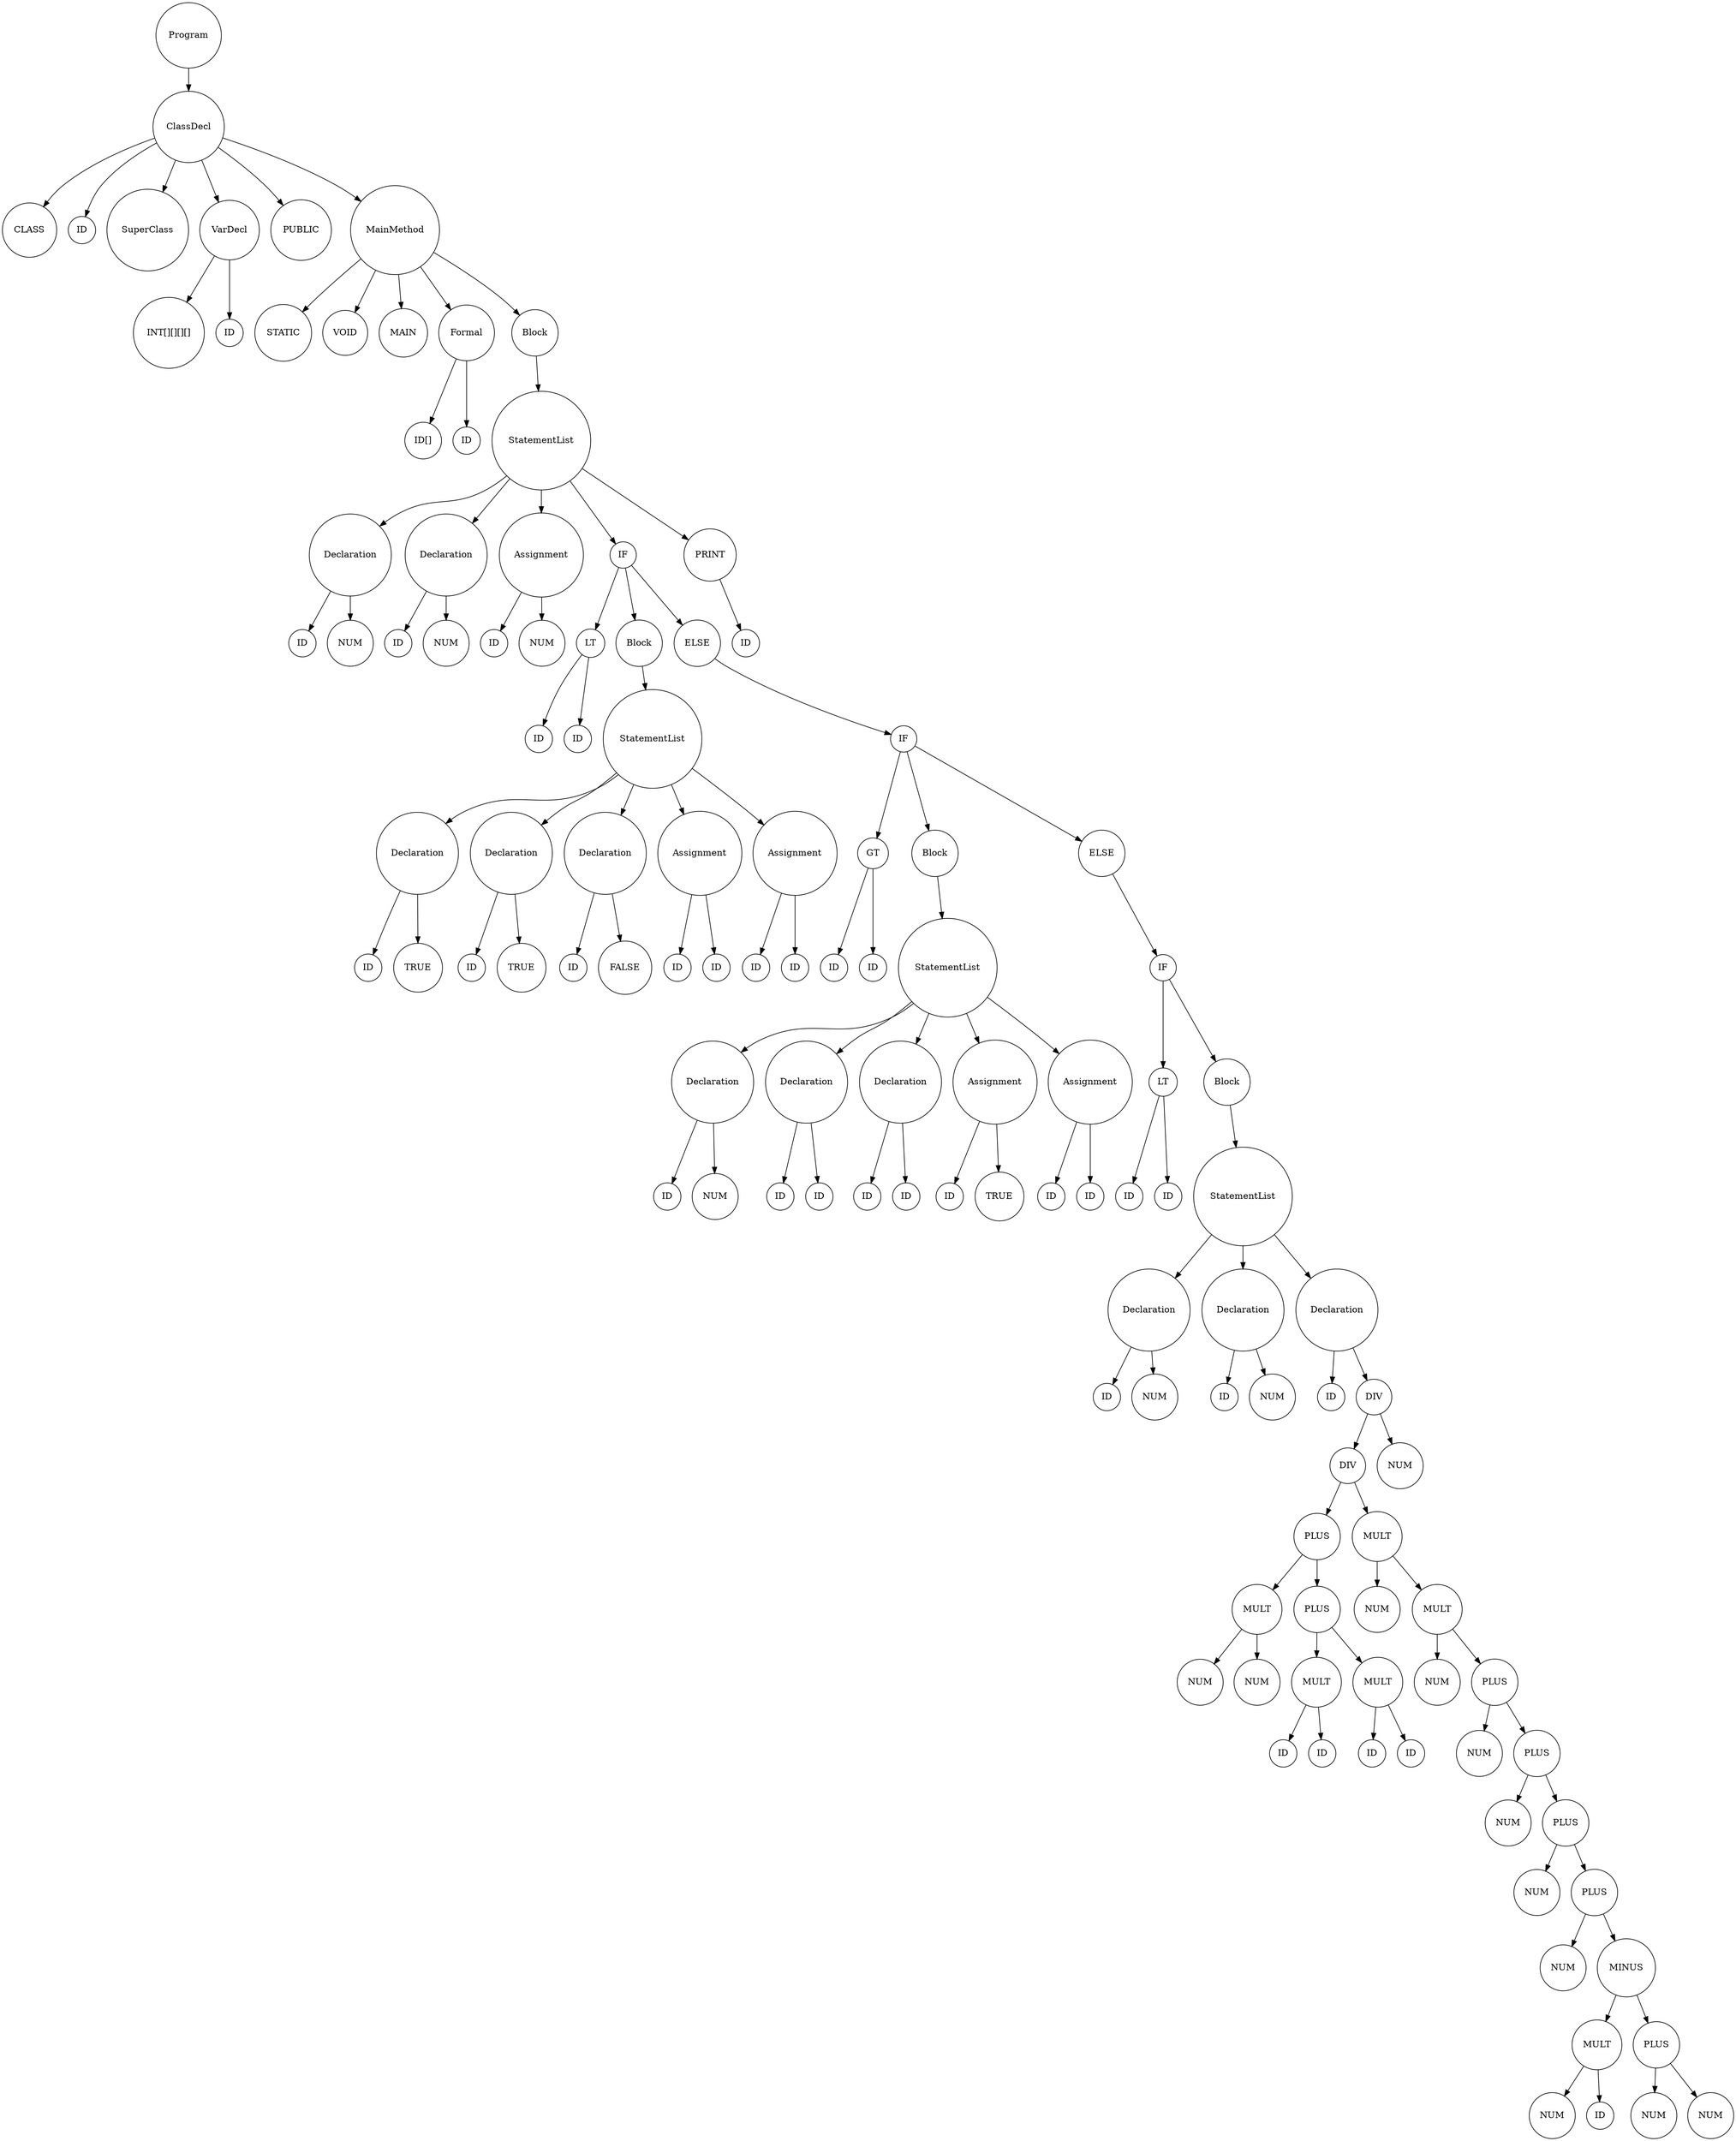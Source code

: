 digraph G {
            rankdir=TB; // Tree-like top-bottom orientation
            node [shape=circle];
              node0 [label="Program"];
  node0_0 [label="ClassDecl"];
  node0 -> node0_0;
  node0_0_0 [label="CLASS"];
  node0_0 -> node0_0_0;
  node0_0_1 [label="ID"];
  node0_0 -> node0_0_1;
  node0_0_2 [label="SuperClass"];
  node0_0 -> node0_0_2;
  node0_0_3 [label="VarDecl"];
  node0_0 -> node0_0_3;
  node0_0_3_0 [label="INT[][][][]"];
  node0_0_3 -> node0_0_3_0;
  node0_0_3_1 [label="ID"];
  node0_0_3 -> node0_0_3_1;
  node0_0_4 [label="PUBLIC"];
  node0_0 -> node0_0_4;
  node0_0_5 [label="MainMethod"];
  node0_0 -> node0_0_5;
  node0_0_5_0 [label="STATIC"];
  node0_0_5 -> node0_0_5_0;
  node0_0_5_1 [label="VOID"];
  node0_0_5 -> node0_0_5_1;
  node0_0_5_2 [label="MAIN"];
  node0_0_5 -> node0_0_5_2;
  node0_0_5_3 [label="Formal"];
  node0_0_5 -> node0_0_5_3;
  node0_0_5_3_0 [label="ID[]"];
  node0_0_5_3 -> node0_0_5_3_0;
  node0_0_5_3_1 [label="ID"];
  node0_0_5_3 -> node0_0_5_3_1;
  node0_0_5_4 [label="Block"];
  node0_0_5 -> node0_0_5_4;
  node0_0_5_4_0 [label="StatementList"];
  node0_0_5_4 -> node0_0_5_4_0;
  node0_0_5_4_0_0 [label="Declaration"];
  node0_0_5_4_0 -> node0_0_5_4_0_0;
  node0_0_5_4_0_0_0 [label="ID"];
  node0_0_5_4_0_0 -> node0_0_5_4_0_0_0;
  node0_0_5_4_0_0_1 [label="NUM"];
  node0_0_5_4_0_0 -> node0_0_5_4_0_0_1;
  node0_0_5_4_0_1 [label="Declaration"];
  node0_0_5_4_0 -> node0_0_5_4_0_1;
  node0_0_5_4_0_1_0 [label="ID"];
  node0_0_5_4_0_1 -> node0_0_5_4_0_1_0;
  node0_0_5_4_0_1_1 [label="NUM"];
  node0_0_5_4_0_1 -> node0_0_5_4_0_1_1;
  node0_0_5_4_0_2 [label="Assignment"];
  node0_0_5_4_0 -> node0_0_5_4_0_2;
  node0_0_5_4_0_2_0 [label="ID"];
  node0_0_5_4_0_2 -> node0_0_5_4_0_2_0;
  node0_0_5_4_0_2_1 [label="NUM"];
  node0_0_5_4_0_2 -> node0_0_5_4_0_2_1;
  node0_0_5_4_0_3 [label="IF"];
  node0_0_5_4_0 -> node0_0_5_4_0_3;
  node0_0_5_4_0_3_0 [label="LT"];
  node0_0_5_4_0_3 -> node0_0_5_4_0_3_0;
  node0_0_5_4_0_3_0_0 [label="ID"];
  node0_0_5_4_0_3_0 -> node0_0_5_4_0_3_0_0;
  node0_0_5_4_0_3_0_1 [label="ID"];
  node0_0_5_4_0_3_0 -> node0_0_5_4_0_3_0_1;
  node0_0_5_4_0_3_1 [label="Block"];
  node0_0_5_4_0_3 -> node0_0_5_4_0_3_1;
  node0_0_5_4_0_3_1_0 [label="StatementList"];
  node0_0_5_4_0_3_1 -> node0_0_5_4_0_3_1_0;
  node0_0_5_4_0_3_1_0_0 [label="Declaration"];
  node0_0_5_4_0_3_1_0 -> node0_0_5_4_0_3_1_0_0;
  node0_0_5_4_0_3_1_0_0_0 [label="ID"];
  node0_0_5_4_0_3_1_0_0 -> node0_0_5_4_0_3_1_0_0_0;
  node0_0_5_4_0_3_1_0_0_1 [label="TRUE"];
  node0_0_5_4_0_3_1_0_0 -> node0_0_5_4_0_3_1_0_0_1;
  node0_0_5_4_0_3_1_0_1 [label="Declaration"];
  node0_0_5_4_0_3_1_0 -> node0_0_5_4_0_3_1_0_1;
  node0_0_5_4_0_3_1_0_1_0 [label="ID"];
  node0_0_5_4_0_3_1_0_1 -> node0_0_5_4_0_3_1_0_1_0;
  node0_0_5_4_0_3_1_0_1_1 [label="TRUE"];
  node0_0_5_4_0_3_1_0_1 -> node0_0_5_4_0_3_1_0_1_1;
  node0_0_5_4_0_3_1_0_2 [label="Declaration"];
  node0_0_5_4_0_3_1_0 -> node0_0_5_4_0_3_1_0_2;
  node0_0_5_4_0_3_1_0_2_0 [label="ID"];
  node0_0_5_4_0_3_1_0_2 -> node0_0_5_4_0_3_1_0_2_0;
  node0_0_5_4_0_3_1_0_2_1 [label="FALSE"];
  node0_0_5_4_0_3_1_0_2 -> node0_0_5_4_0_3_1_0_2_1;
  node0_0_5_4_0_3_1_0_3 [label="Assignment"];
  node0_0_5_4_0_3_1_0 -> node0_0_5_4_0_3_1_0_3;
  node0_0_5_4_0_3_1_0_3_0 [label="ID"];
  node0_0_5_4_0_3_1_0_3 -> node0_0_5_4_0_3_1_0_3_0;
  node0_0_5_4_0_3_1_0_3_1 [label="ID"];
  node0_0_5_4_0_3_1_0_3 -> node0_0_5_4_0_3_1_0_3_1;
  node0_0_5_4_0_3_1_0_4 [label="Assignment"];
  node0_0_5_4_0_3_1_0 -> node0_0_5_4_0_3_1_0_4;
  node0_0_5_4_0_3_1_0_4_0 [label="ID"];
  node0_0_5_4_0_3_1_0_4 -> node0_0_5_4_0_3_1_0_4_0;
  node0_0_5_4_0_3_1_0_4_1 [label="ID"];
  node0_0_5_4_0_3_1_0_4 -> node0_0_5_4_0_3_1_0_4_1;
  node0_0_5_4_0_3_2 [label="ELSE"];
  node0_0_5_4_0_3 -> node0_0_5_4_0_3_2;
  node0_0_5_4_0_3_2_0 [label="IF"];
  node0_0_5_4_0_3_2 -> node0_0_5_4_0_3_2_0;
  node0_0_5_4_0_3_2_0_0 [label="GT"];
  node0_0_5_4_0_3_2_0 -> node0_0_5_4_0_3_2_0_0;
  node0_0_5_4_0_3_2_0_0_0 [label="ID"];
  node0_0_5_4_0_3_2_0_0 -> node0_0_5_4_0_3_2_0_0_0;
  node0_0_5_4_0_3_2_0_0_1 [label="ID"];
  node0_0_5_4_0_3_2_0_0 -> node0_0_5_4_0_3_2_0_0_1;
  node0_0_5_4_0_3_2_0_1 [label="Block"];
  node0_0_5_4_0_3_2_0 -> node0_0_5_4_0_3_2_0_1;
  node0_0_5_4_0_3_2_0_1_0 [label="StatementList"];
  node0_0_5_4_0_3_2_0_1 -> node0_0_5_4_0_3_2_0_1_0;
  node0_0_5_4_0_3_2_0_1_0_0 [label="Declaration"];
  node0_0_5_4_0_3_2_0_1_0 -> node0_0_5_4_0_3_2_0_1_0_0;
  node0_0_5_4_0_3_2_0_1_0_0_0 [label="ID"];
  node0_0_5_4_0_3_2_0_1_0_0 -> node0_0_5_4_0_3_2_0_1_0_0_0;
  node0_0_5_4_0_3_2_0_1_0_0_1 [label="NUM"];
  node0_0_5_4_0_3_2_0_1_0_0 -> node0_0_5_4_0_3_2_0_1_0_0_1;
  node0_0_5_4_0_3_2_0_1_0_1 [label="Declaration"];
  node0_0_5_4_0_3_2_0_1_0 -> node0_0_5_4_0_3_2_0_1_0_1;
  node0_0_5_4_0_3_2_0_1_0_1_0 [label="ID"];
  node0_0_5_4_0_3_2_0_1_0_1 -> node0_0_5_4_0_3_2_0_1_0_1_0;
  node0_0_5_4_0_3_2_0_1_0_1_1 [label="ID"];
  node0_0_5_4_0_3_2_0_1_0_1 -> node0_0_5_4_0_3_2_0_1_0_1_1;
  node0_0_5_4_0_3_2_0_1_0_2 [label="Declaration"];
  node0_0_5_4_0_3_2_0_1_0 -> node0_0_5_4_0_3_2_0_1_0_2;
  node0_0_5_4_0_3_2_0_1_0_2_0 [label="ID"];
  node0_0_5_4_0_3_2_0_1_0_2 -> node0_0_5_4_0_3_2_0_1_0_2_0;
  node0_0_5_4_0_3_2_0_1_0_2_1 [label="ID"];
  node0_0_5_4_0_3_2_0_1_0_2 -> node0_0_5_4_0_3_2_0_1_0_2_1;
  node0_0_5_4_0_3_2_0_1_0_3 [label="Assignment"];
  node0_0_5_4_0_3_2_0_1_0 -> node0_0_5_4_0_3_2_0_1_0_3;
  node0_0_5_4_0_3_2_0_1_0_3_0 [label="ID"];
  node0_0_5_4_0_3_2_0_1_0_3 -> node0_0_5_4_0_3_2_0_1_0_3_0;
  node0_0_5_4_0_3_2_0_1_0_3_1 [label="TRUE"];
  node0_0_5_4_0_3_2_0_1_0_3 -> node0_0_5_4_0_3_2_0_1_0_3_1;
  node0_0_5_4_0_3_2_0_1_0_4 [label="Assignment"];
  node0_0_5_4_0_3_2_0_1_0 -> node0_0_5_4_0_3_2_0_1_0_4;
  node0_0_5_4_0_3_2_0_1_0_4_0 [label="ID"];
  node0_0_5_4_0_3_2_0_1_0_4 -> node0_0_5_4_0_3_2_0_1_0_4_0;
  node0_0_5_4_0_3_2_0_1_0_4_1 [label="ID"];
  node0_0_5_4_0_3_2_0_1_0_4 -> node0_0_5_4_0_3_2_0_1_0_4_1;
  node0_0_5_4_0_3_2_0_2 [label="ELSE"];
  node0_0_5_4_0_3_2_0 -> node0_0_5_4_0_3_2_0_2;
  node0_0_5_4_0_3_2_0_2_0 [label="IF"];
  node0_0_5_4_0_3_2_0_2 -> node0_0_5_4_0_3_2_0_2_0;
  node0_0_5_4_0_3_2_0_2_0_0 [label="LT"];
  node0_0_5_4_0_3_2_0_2_0 -> node0_0_5_4_0_3_2_0_2_0_0;
  node0_0_5_4_0_3_2_0_2_0_0_0 [label="ID"];
  node0_0_5_4_0_3_2_0_2_0_0 -> node0_0_5_4_0_3_2_0_2_0_0_0;
  node0_0_5_4_0_3_2_0_2_0_0_1 [label="ID"];
  node0_0_5_4_0_3_2_0_2_0_0 -> node0_0_5_4_0_3_2_0_2_0_0_1;
  node0_0_5_4_0_3_2_0_2_0_1 [label="Block"];
  node0_0_5_4_0_3_2_0_2_0 -> node0_0_5_4_0_3_2_0_2_0_1;
  node0_0_5_4_0_3_2_0_2_0_1_0 [label="StatementList"];
  node0_0_5_4_0_3_2_0_2_0_1 -> node0_0_5_4_0_3_2_0_2_0_1_0;
  node0_0_5_4_0_3_2_0_2_0_1_0_0 [label="Declaration"];
  node0_0_5_4_0_3_2_0_2_0_1_0 -> node0_0_5_4_0_3_2_0_2_0_1_0_0;
  node0_0_5_4_0_3_2_0_2_0_1_0_0_0 [label="ID"];
  node0_0_5_4_0_3_2_0_2_0_1_0_0 -> node0_0_5_4_0_3_2_0_2_0_1_0_0_0;
  node0_0_5_4_0_3_2_0_2_0_1_0_0_1 [label="NUM"];
  node0_0_5_4_0_3_2_0_2_0_1_0_0 -> node0_0_5_4_0_3_2_0_2_0_1_0_0_1;
  node0_0_5_4_0_3_2_0_2_0_1_0_1 [label="Declaration"];
  node0_0_5_4_0_3_2_0_2_0_1_0 -> node0_0_5_4_0_3_2_0_2_0_1_0_1;
  node0_0_5_4_0_3_2_0_2_0_1_0_1_0 [label="ID"];
  node0_0_5_4_0_3_2_0_2_0_1_0_1 -> node0_0_5_4_0_3_2_0_2_0_1_0_1_0;
  node0_0_5_4_0_3_2_0_2_0_1_0_1_1 [label="NUM"];
  node0_0_5_4_0_3_2_0_2_0_1_0_1 -> node0_0_5_4_0_3_2_0_2_0_1_0_1_1;
  node0_0_5_4_0_3_2_0_2_0_1_0_2 [label="Declaration"];
  node0_0_5_4_0_3_2_0_2_0_1_0 -> node0_0_5_4_0_3_2_0_2_0_1_0_2;
  node0_0_5_4_0_3_2_0_2_0_1_0_2_0 [label="ID"];
  node0_0_5_4_0_3_2_0_2_0_1_0_2 -> node0_0_5_4_0_3_2_0_2_0_1_0_2_0;
  node0_0_5_4_0_3_2_0_2_0_1_0_2_1 [label="DIV"];
  node0_0_5_4_0_3_2_0_2_0_1_0_2 -> node0_0_5_4_0_3_2_0_2_0_1_0_2_1;
  node0_0_5_4_0_3_2_0_2_0_1_0_2_1_0 [label="DIV"];
  node0_0_5_4_0_3_2_0_2_0_1_0_2_1 -> node0_0_5_4_0_3_2_0_2_0_1_0_2_1_0;
  node0_0_5_4_0_3_2_0_2_0_1_0_2_1_0_0 [label="PLUS"];
  node0_0_5_4_0_3_2_0_2_0_1_0_2_1_0 -> node0_0_5_4_0_3_2_0_2_0_1_0_2_1_0_0;
  node0_0_5_4_0_3_2_0_2_0_1_0_2_1_0_0_0 [label="MULT"];
  node0_0_5_4_0_3_2_0_2_0_1_0_2_1_0_0 -> node0_0_5_4_0_3_2_0_2_0_1_0_2_1_0_0_0;
  node0_0_5_4_0_3_2_0_2_0_1_0_2_1_0_0_0_0 [label="NUM"];
  node0_0_5_4_0_3_2_0_2_0_1_0_2_1_0_0_0 -> node0_0_5_4_0_3_2_0_2_0_1_0_2_1_0_0_0_0;
  node0_0_5_4_0_3_2_0_2_0_1_0_2_1_0_0_0_1 [label="NUM"];
  node0_0_5_4_0_3_2_0_2_0_1_0_2_1_0_0_0 -> node0_0_5_4_0_3_2_0_2_0_1_0_2_1_0_0_0_1;
  node0_0_5_4_0_3_2_0_2_0_1_0_2_1_0_0_1 [label="PLUS"];
  node0_0_5_4_0_3_2_0_2_0_1_0_2_1_0_0 -> node0_0_5_4_0_3_2_0_2_0_1_0_2_1_0_0_1;
  node0_0_5_4_0_3_2_0_2_0_1_0_2_1_0_0_1_0 [label="MULT"];
  node0_0_5_4_0_3_2_0_2_0_1_0_2_1_0_0_1 -> node0_0_5_4_0_3_2_0_2_0_1_0_2_1_0_0_1_0;
  node0_0_5_4_0_3_2_0_2_0_1_0_2_1_0_0_1_0_0 [label="ID"];
  node0_0_5_4_0_3_2_0_2_0_1_0_2_1_0_0_1_0 -> node0_0_5_4_0_3_2_0_2_0_1_0_2_1_0_0_1_0_0;
  node0_0_5_4_0_3_2_0_2_0_1_0_2_1_0_0_1_0_1 [label="ID"];
  node0_0_5_4_0_3_2_0_2_0_1_0_2_1_0_0_1_0 -> node0_0_5_4_0_3_2_0_2_0_1_0_2_1_0_0_1_0_1;
  node0_0_5_4_0_3_2_0_2_0_1_0_2_1_0_0_1_1 [label="MULT"];
  node0_0_5_4_0_3_2_0_2_0_1_0_2_1_0_0_1 -> node0_0_5_4_0_3_2_0_2_0_1_0_2_1_0_0_1_1;
  node0_0_5_4_0_3_2_0_2_0_1_0_2_1_0_0_1_1_0 [label="ID"];
  node0_0_5_4_0_3_2_0_2_0_1_0_2_1_0_0_1_1 -> node0_0_5_4_0_3_2_0_2_0_1_0_2_1_0_0_1_1_0;
  node0_0_5_4_0_3_2_0_2_0_1_0_2_1_0_0_1_1_1 [label="ID"];
  node0_0_5_4_0_3_2_0_2_0_1_0_2_1_0_0_1_1 -> node0_0_5_4_0_3_2_0_2_0_1_0_2_1_0_0_1_1_1;
  node0_0_5_4_0_3_2_0_2_0_1_0_2_1_0_1 [label="MULT"];
  node0_0_5_4_0_3_2_0_2_0_1_0_2_1_0 -> node0_0_5_4_0_3_2_0_2_0_1_0_2_1_0_1;
  node0_0_5_4_0_3_2_0_2_0_1_0_2_1_0_1_0 [label="NUM"];
  node0_0_5_4_0_3_2_0_2_0_1_0_2_1_0_1 -> node0_0_5_4_0_3_2_0_2_0_1_0_2_1_0_1_0;
  node0_0_5_4_0_3_2_0_2_0_1_0_2_1_0_1_1 [label="MULT"];
  node0_0_5_4_0_3_2_0_2_0_1_0_2_1_0_1 -> node0_0_5_4_0_3_2_0_2_0_1_0_2_1_0_1_1;
  node0_0_5_4_0_3_2_0_2_0_1_0_2_1_0_1_1_0 [label="NUM"];
  node0_0_5_4_0_3_2_0_2_0_1_0_2_1_0_1_1 -> node0_0_5_4_0_3_2_0_2_0_1_0_2_1_0_1_1_0;
  node0_0_5_4_0_3_2_0_2_0_1_0_2_1_0_1_1_1 [label="PLUS"];
  node0_0_5_4_0_3_2_0_2_0_1_0_2_1_0_1_1 -> node0_0_5_4_0_3_2_0_2_0_1_0_2_1_0_1_1_1;
  node0_0_5_4_0_3_2_0_2_0_1_0_2_1_0_1_1_1_0 [label="NUM"];
  node0_0_5_4_0_3_2_0_2_0_1_0_2_1_0_1_1_1 -> node0_0_5_4_0_3_2_0_2_0_1_0_2_1_0_1_1_1_0;
  node0_0_5_4_0_3_2_0_2_0_1_0_2_1_0_1_1_1_1 [label="PLUS"];
  node0_0_5_4_0_3_2_0_2_0_1_0_2_1_0_1_1_1 -> node0_0_5_4_0_3_2_0_2_0_1_0_2_1_0_1_1_1_1;
  node0_0_5_4_0_3_2_0_2_0_1_0_2_1_0_1_1_1_1_0 [label="NUM"];
  node0_0_5_4_0_3_2_0_2_0_1_0_2_1_0_1_1_1_1 -> node0_0_5_4_0_3_2_0_2_0_1_0_2_1_0_1_1_1_1_0;
  node0_0_5_4_0_3_2_0_2_0_1_0_2_1_0_1_1_1_1_1 [label="PLUS"];
  node0_0_5_4_0_3_2_0_2_0_1_0_2_1_0_1_1_1_1 -> node0_0_5_4_0_3_2_0_2_0_1_0_2_1_0_1_1_1_1_1;
  node0_0_5_4_0_3_2_0_2_0_1_0_2_1_0_1_1_1_1_1_0 [label="NUM"];
  node0_0_5_4_0_3_2_0_2_0_1_0_2_1_0_1_1_1_1_1 -> node0_0_5_4_0_3_2_0_2_0_1_0_2_1_0_1_1_1_1_1_0;
  node0_0_5_4_0_3_2_0_2_0_1_0_2_1_0_1_1_1_1_1_1 [label="PLUS"];
  node0_0_5_4_0_3_2_0_2_0_1_0_2_1_0_1_1_1_1_1 -> node0_0_5_4_0_3_2_0_2_0_1_0_2_1_0_1_1_1_1_1_1;
  node0_0_5_4_0_3_2_0_2_0_1_0_2_1_0_1_1_1_1_1_1_0 [label="NUM"];
  node0_0_5_4_0_3_2_0_2_0_1_0_2_1_0_1_1_1_1_1_1 -> node0_0_5_4_0_3_2_0_2_0_1_0_2_1_0_1_1_1_1_1_1_0;
  node0_0_5_4_0_3_2_0_2_0_1_0_2_1_0_1_1_1_1_1_1_1 [label="MINUS"];
  node0_0_5_4_0_3_2_0_2_0_1_0_2_1_0_1_1_1_1_1_1 -> node0_0_5_4_0_3_2_0_2_0_1_0_2_1_0_1_1_1_1_1_1_1;
  node0_0_5_4_0_3_2_0_2_0_1_0_2_1_0_1_1_1_1_1_1_1_0 [label="MULT"];
  node0_0_5_4_0_3_2_0_2_0_1_0_2_1_0_1_1_1_1_1_1_1 -> node0_0_5_4_0_3_2_0_2_0_1_0_2_1_0_1_1_1_1_1_1_1_0;
  node0_0_5_4_0_3_2_0_2_0_1_0_2_1_0_1_1_1_1_1_1_1_0_0 [label="NUM"];
  node0_0_5_4_0_3_2_0_2_0_1_0_2_1_0_1_1_1_1_1_1_1_0 -> node0_0_5_4_0_3_2_0_2_0_1_0_2_1_0_1_1_1_1_1_1_1_0_0;
  node0_0_5_4_0_3_2_0_2_0_1_0_2_1_0_1_1_1_1_1_1_1_0_1 [label="ID"];
  node0_0_5_4_0_3_2_0_2_0_1_0_2_1_0_1_1_1_1_1_1_1_0 -> node0_0_5_4_0_3_2_0_2_0_1_0_2_1_0_1_1_1_1_1_1_1_0_1;
  node0_0_5_4_0_3_2_0_2_0_1_0_2_1_0_1_1_1_1_1_1_1_1 [label="PLUS"];
  node0_0_5_4_0_3_2_0_2_0_1_0_2_1_0_1_1_1_1_1_1_1 -> node0_0_5_4_0_3_2_0_2_0_1_0_2_1_0_1_1_1_1_1_1_1_1;
  node0_0_5_4_0_3_2_0_2_0_1_0_2_1_0_1_1_1_1_1_1_1_1_0 [label="NUM"];
  node0_0_5_4_0_3_2_0_2_0_1_0_2_1_0_1_1_1_1_1_1_1_1 -> node0_0_5_4_0_3_2_0_2_0_1_0_2_1_0_1_1_1_1_1_1_1_1_0;
  node0_0_5_4_0_3_2_0_2_0_1_0_2_1_0_1_1_1_1_1_1_1_1_1 [label="NUM"];
  node0_0_5_4_0_3_2_0_2_0_1_0_2_1_0_1_1_1_1_1_1_1_1 -> node0_0_5_4_0_3_2_0_2_0_1_0_2_1_0_1_1_1_1_1_1_1_1_1;
  node0_0_5_4_0_3_2_0_2_0_1_0_2_1_1 [label="NUM"];
  node0_0_5_4_0_3_2_0_2_0_1_0_2_1 -> node0_0_5_4_0_3_2_0_2_0_1_0_2_1_1;
  node0_0_5_4_0_4 [label="PRINT"];
  node0_0_5_4_0 -> node0_0_5_4_0_4;
  node0_0_5_4_0_4_0 [label="ID"];
  node0_0_5_4_0_4 -> node0_0_5_4_0_4_0;
        }